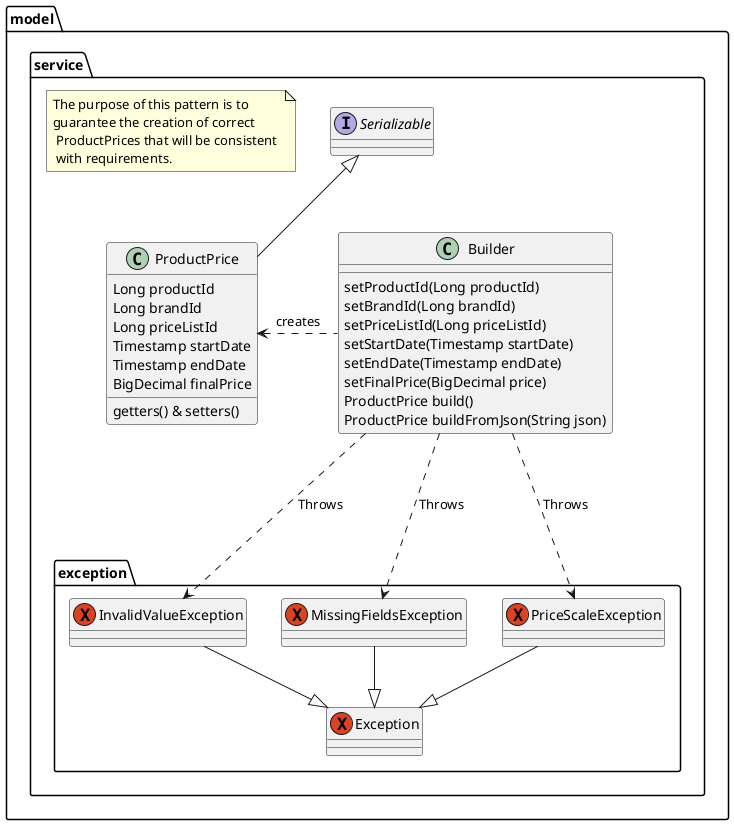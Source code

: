 @startuml

package model.service {
interface Serializable {}

class ProductPrice {
  Long productId
  Long brandId
  Long priceListId
  Timestamp startDate
  Timestamp endDate
  BigDecimal finalPrice
  
  getters() & setters()
}

ProductPrice -up-|> Serializable

class Builder {
  setProductId(Long productId)
  setBrandId(Long brandId)
  setPriceListId(Long priceListId)
  setStartDate(Timestamp startDate)
  setEndDate(Timestamp endDate)
  setFinalPrice(BigDecimal price)
  ProductPrice build()
  ProductPrice buildFromJson(String json)
}

Builder .left..> ProductPrice: "creates"

note "The purpose of this pattern is to \nguarantee the creation of correct\n ProductPrices that will be consistent \n with requirements." as text

package exception {
  exception "Exception" {}
  exception InvalidValueException
  exception MissingFieldsException
  exception PriceScaleException

  InvalidValueException -down-|>Exception
  MissingFieldsException -down-|>Exception
  PriceScaleException -down-|>Exception
  
  Builder ...> InvalidValueException: "Throws"
  Builder ...> MissingFieldsException: "Throws"
  Builder ...> PriceScaleException: "Throws"

}
}

@enduml
